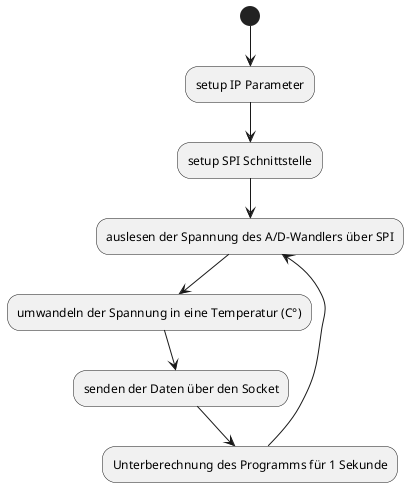 @startuml

(*)-->setup IP Parameter
--> setup SPI Schnittstelle
--> auslesen der Spannung des A/D-Wandlers über SPI
--> umwandeln der Spannung in eine Temperatur (C°)
--> senden der Daten über den Socket
--> Unterberechnung des Programms für 1 Sekunde
--> auslesen der Spannung des A/D-Wandlers über SPI

@enduml